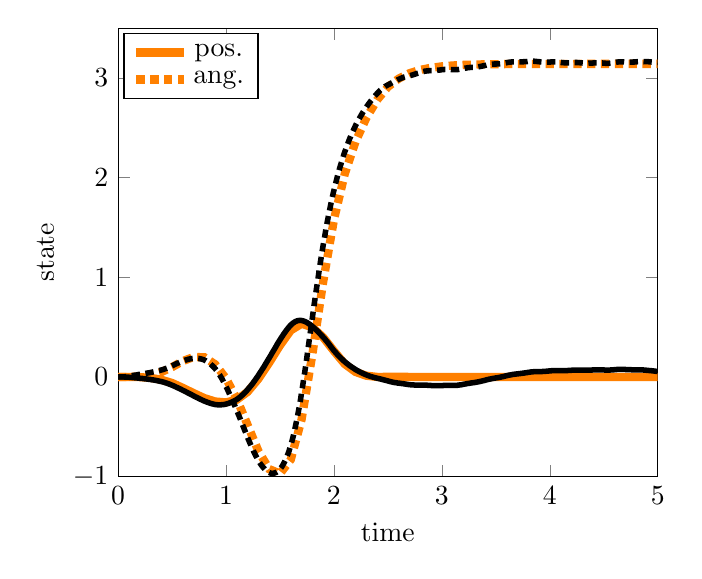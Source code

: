 \begin{tikzpicture}[]
\begin{axis}[legend style = {{at={(0.01,0.99)},anchor=north west}}, ylabel = {state}, xmin = {0.0}, xmax = {5.0}, axis equal image = {false}, ymax = {3.5}, xlabel = {time}, hide axis = {false}, ymin = {-1}]\addplot+ [mark = {}, color=orange, line width=3pt]coordinates {
(0.0, 0.0)
(0.1, 0.0)
(0.2, -0.002)
(0.3, -0.01)
(0.4, -0.028)
(0.5, -0.061)
(0.6, -0.11)
(0.7, -0.163)
(0.8, -0.213)
(0.9, -0.247)
(1.0, -0.256)
(1.1, -0.229)
(1.2, -0.15)
(1.3, -0.02)
(1.4, 0.142)
(1.5, 0.316)
(1.6, 0.467)
(1.7, 0.534)
(1.8, 0.498)
(1.9, 0.398)
(2.0, 0.26)
(2.1, 0.13)
(2.2, 0.05)
(2.3, 0.012)
(2.4, 0.0)
(2.5, 5.767e-5)
(2.6, 5.767e-5)
(2.7, 2.661e-5)
(2.8, -4.444e-6)
(2.9, -4.444e-6)
(3.0, -4.444e-6)
(3.1, -4.444e-6)
(3.2, -4.444e-6)
(3.3, -4.444e-6)
(3.4, -4.444e-6)
(3.5, -4.444e-6)
(3.6, -4.444e-6)
(3.7, -4.444e-6)
(3.8, -4.444e-6)
(3.9, -4.444e-6)
(4.0, -4.444e-6)
(4.1, -4.444e-6)
(4.2, -4.444e-6)
(4.3, -4.444e-6)
(4.4, -4.444e-6)
(4.5, -4.444e-6)
(4.6, -4.444e-6)
(4.7, -4.444e-6)
(4.8, -4.444e-6)
(4.9, -2.222e-6)
(5.0, 0.0)
};
\addplot+ [mark = {}, color=orange, line width=3pt, densely dashed]coordinates {
(0.0, 0.0)
(0.1, 6.776e-21)
(0.2, 0.004)
(0.3, 0.019)
(0.4, 0.048)
(0.5, 0.098)
(0.6, 0.159)
(0.7, 0.2)
(0.8, 0.197)
(0.9, 0.126)
(1.0, -0.015)
(1.1, -0.22)
(1.2, -0.482)
(1.3, -0.744)
(1.4, -0.925)
(1.5, -0.971)
(1.6, -0.831)
(1.7, -0.429)
(1.8, 0.223)
(1.9, 0.951)
(2.0, 1.577)
(2.1, 2.035)
(2.2, 2.36)
(2.3, 2.599)
(2.4, 2.78)
(2.5, 2.911)
(2.6, 2.994)
(2.7, 3.048)
(2.8, 3.082)
(2.9, 3.103)
(3.0, 3.117)
(3.1, 3.126)
(3.2, 3.132)
(3.3, 3.135)
(3.4, 3.138)
(3.5, 3.139)
(3.6, 3.14)
(3.7, 3.141)
(3.8, 3.141)
(3.9, 3.141)
(4.0, 3.141)
(4.1, 3.141)
(4.2, 3.141)
(4.3, 3.142)
(4.4, 3.142)
(4.5, 3.142)
(4.6, 3.142)
(4.7, 3.142)
(4.8, 3.142)
(4.9, 3.142)
(5.0, 3.142)
};
\addplot+ [mark = {}, color=black, line width=2pt]coordinates {
(0.0, 0.0)
(0.01, 4.115e-5)
(0.02, 5.955e-5)
(0.029, -8.78e-6)
(0.039, -0.0)
(0.049, -0.0)
(0.059, -0.001)
(0.069, -0.001)
(0.079, -0.002)
(0.088, -0.002)
(0.098, -0.003)
(0.108, -0.004)
(0.118, -0.005)
(0.128, -0.006)
(0.138, -0.007)
(0.147, -0.008)
(0.157, -0.009)
(0.167, -0.01)
(0.177, -0.011)
(0.187, -0.012)
(0.196, -0.013)
(0.206, -0.014)
(0.216, -0.015)
(0.226, -0.016)
(0.236, -0.017)
(0.246, -0.019)
(0.255, -0.02)
(0.265, -0.021)
(0.275, -0.023)
(0.285, -0.024)
(0.295, -0.025)
(0.305, -0.027)
(0.314, -0.029)
(0.324, -0.03)
(0.334, -0.032)
(0.344, -0.034)
(0.354, -0.036)
(0.363, -0.038)
(0.373, -0.04)
(0.383, -0.043)
(0.393, -0.045)
(0.403, -0.047)
(0.413, -0.05)
(0.422, -0.053)
(0.432, -0.056)
(0.442, -0.06)
(0.452, -0.063)
(0.462, -0.067)
(0.472, -0.071)
(0.481, -0.075)
(0.491, -0.079)
(0.501, -0.084)
(0.511, -0.088)
(0.521, -0.093)
(0.53, -0.098)
(0.54, -0.103)
(0.55, -0.108)
(0.56, -0.113)
(0.57, -0.118)
(0.58, -0.123)
(0.589, -0.128)
(0.599, -0.134)
(0.609, -0.139)
(0.619, -0.144)
(0.629, -0.15)
(0.639, -0.155)
(0.648, -0.161)
(0.658, -0.166)
(0.668, -0.172)
(0.678, -0.177)
(0.688, -0.183)
(0.697, -0.189)
(0.707, -0.194)
(0.717, -0.2)
(0.727, -0.205)
(0.737, -0.21)
(0.747, -0.216)
(0.756, -0.221)
(0.766, -0.226)
(0.776, -0.231)
(0.786, -0.236)
(0.796, -0.241)
(0.806, -0.245)
(0.815, -0.249)
(0.825, -0.254)
(0.835, -0.257)
(0.845, -0.261)
(0.855, -0.265)
(0.864, -0.268)
(0.874, -0.271)
(0.884, -0.273)
(0.894, -0.276)
(0.904, -0.278)
(0.914, -0.279)
(0.923, -0.28)
(0.933, -0.281)
(0.943, -0.281)
(0.953, -0.28)
(0.963, -0.279)
(0.972, -0.278)
(0.982, -0.277)
(0.992, -0.275)
(1.002, -0.272)
(1.012, -0.269)
(1.022, -0.266)
(1.031, -0.262)
(1.041, -0.258)
(1.051, -0.254)
(1.061, -0.249)
(1.071, -0.244)
(1.081, -0.239)
(1.09, -0.233)
(1.1, -0.226)
(1.11, -0.219)
(1.12, -0.211)
(1.13, -0.203)
(1.139, -0.194)
(1.149, -0.185)
(1.159, -0.175)
(1.169, -0.165)
(1.179, -0.154)
(1.189, -0.142)
(1.198, -0.13)
(1.208, -0.118)
(1.218, -0.105)
(1.228, -0.092)
(1.238, -0.079)
(1.248, -0.065)
(1.257, -0.051)
(1.267, -0.036)
(1.277, -0.021)
(1.287, -0.005)
(1.297, 0.01)
(1.306, 0.026)
(1.316, 0.042)
(1.326, 0.059)
(1.336, 0.076)
(1.346, 0.092)
(1.356, 0.11)
(1.365, 0.127)
(1.375, 0.145)
(1.385, 0.163)
(1.395, 0.181)
(1.405, 0.198)
(1.415, 0.216)
(1.424, 0.234)
(1.434, 0.252)
(1.444, 0.27)
(1.454, 0.288)
(1.464, 0.307)
(1.473, 0.325)
(1.483, 0.343)
(1.493, 0.36)
(1.503, 0.377)
(1.513, 0.394)
(1.523, 0.41)
(1.532, 0.426)
(1.542, 0.441)
(1.552, 0.456)
(1.562, 0.471)
(1.572, 0.485)
(1.582, 0.498)
(1.591, 0.51)
(1.601, 0.521)
(1.611, 0.531)
(1.621, 0.54)
(1.631, 0.547)
(1.64, 0.554)
(1.65, 0.559)
(1.66, 0.563)
(1.67, 0.565)
(1.68, 0.567)
(1.69, 0.567)
(1.699, 0.566)
(1.709, 0.564)
(1.719, 0.561)
(1.729, 0.557)
(1.739, 0.552)
(1.749, 0.547)
(1.758, 0.54)
(1.768, 0.533)
(1.778, 0.526)
(1.788, 0.518)
(1.798, 0.509)
(1.807, 0.5)
(1.817, 0.491)
(1.827, 0.481)
(1.837, 0.471)
(1.847, 0.46)
(1.857, 0.45)
(1.866, 0.439)
(1.876, 0.427)
(1.886, 0.416)
(1.896, 0.405)
(1.906, 0.393)
(1.916, 0.381)
(1.925, 0.368)
(1.935, 0.356)
(1.945, 0.342)
(1.955, 0.328)
(1.965, 0.314)
(1.974, 0.3)
(1.984, 0.286)
(1.994, 0.272)
(2.004, 0.259)
(2.014, 0.247)
(2.024, 0.235)
(2.033, 0.223)
(2.043, 0.212)
(2.053, 0.201)
(2.063, 0.19)
(2.073, 0.18)
(2.083, 0.17)
(2.092, 0.16)
(2.102, 0.151)
(2.112, 0.142)
(2.122, 0.133)
(2.132, 0.125)
(2.141, 0.117)
(2.151, 0.109)
(2.161, 0.102)
(2.171, 0.095)
(2.181, 0.088)
(2.191, 0.081)
(2.2, 0.074)
(2.21, 0.068)
(2.22, 0.062)
(2.23, 0.056)
(2.24, 0.05)
(2.25, 0.045)
(2.259, 0.04)
(2.269, 0.035)
(2.279, 0.03)
(2.289, 0.025)
(2.299, 0.021)
(2.308, 0.017)
(2.318, 0.013)
(2.328, 0.009)
(2.338, 0.005)
(2.348, 0.002)
(2.358, -0.001)
(2.367, -0.004)
(2.377, -0.007)
(2.387, -0.01)
(2.397, -0.012)
(2.407, -0.015)
(2.417, -0.017)
(2.426, -0.02)
(2.436, -0.022)
(2.446, -0.025)
(2.456, -0.028)
(2.466, -0.031)
(2.475, -0.033)
(2.485, -0.036)
(2.495, -0.039)
(2.505, -0.042)
(2.515, -0.045)
(2.525, -0.048)
(2.534, -0.05)
(2.544, -0.053)
(2.554, -0.055)
(2.564, -0.057)
(2.574, -0.058)
(2.583, -0.06)
(2.593, -0.062)
(2.603, -0.063)
(2.613, -0.064)
(2.623, -0.066)
(2.633, -0.067)
(2.642, -0.068)
(2.652, -0.07)
(2.662, -0.072)
(2.672, -0.073)
(2.682, -0.075)
(2.692, -0.077)
(2.701, -0.078)
(2.711, -0.079)
(2.721, -0.08)
(2.731, -0.081)
(2.741, -0.081)
(2.75, -0.082)
(2.76, -0.082)
(2.77, -0.083)
(2.78, -0.083)
(2.79, -0.083)
(2.8, -0.083)
(2.809, -0.083)
(2.819, -0.082)
(2.829, -0.083)
(2.839, -0.083)
(2.849, -0.083)
(2.859, -0.083)
(2.868, -0.084)
(2.878, -0.084)
(2.888, -0.085)
(2.898, -0.086)
(2.908, -0.087)
(2.917, -0.087)
(2.927, -0.088)
(2.937, -0.088)
(2.947, -0.088)
(2.957, -0.088)
(2.967, -0.088)
(2.976, -0.088)
(2.986, -0.088)
(2.996, -0.087)
(3.006, -0.087)
(3.016, -0.086)
(3.026, -0.086)
(3.035, -0.086)
(3.045, -0.086)
(3.055, -0.086)
(3.065, -0.086)
(3.075, -0.086)
(3.084, -0.086)
(3.094, -0.086)
(3.104, -0.086)
(3.114, -0.086)
(3.124, -0.085)
(3.134, -0.085)
(3.143, -0.084)
(3.153, -0.083)
(3.163, -0.081)
(3.173, -0.08)
(3.183, -0.078)
(3.193, -0.076)
(3.202, -0.074)
(3.212, -0.072)
(3.222, -0.07)
(3.232, -0.068)
(3.242, -0.066)
(3.251, -0.065)
(3.261, -0.063)
(3.271, -0.061)
(3.281, -0.06)
(3.291, -0.058)
(3.301, -0.057)
(3.31, -0.055)
(3.32, -0.053)
(3.33, -0.051)
(3.34, -0.049)
(3.35, -0.047)
(3.36, -0.044)
(3.369, -0.042)
(3.379, -0.039)
(3.389, -0.037)
(3.399, -0.034)
(3.409, -0.031)
(3.418, -0.028)
(3.428, -0.026)
(3.438, -0.023)
(3.448, -0.021)
(3.458, -0.019)
(3.468, -0.017)
(3.477, -0.015)
(3.487, -0.013)
(3.497, -0.011)
(3.507, -0.009)
(3.517, -0.008)
(3.527, -0.006)
(3.536, -0.004)
(3.546, -0.002)
(3.556, 0.001)
(3.566, 0.003)
(3.576, 0.005)
(3.585, 0.008)
(3.595, 0.011)
(3.605, 0.013)
(3.615, 0.016)
(3.625, 0.018)
(3.635, 0.02)
(3.644, 0.022)
(3.654, 0.024)
(3.664, 0.026)
(3.674, 0.027)
(3.684, 0.028)
(3.694, 0.03)
(3.703, 0.031)
(3.713, 0.032)
(3.723, 0.033)
(3.733, 0.035)
(3.743, 0.036)
(3.752, 0.038)
(3.762, 0.039)
(3.772, 0.041)
(3.782, 0.042)
(3.792, 0.044)
(3.802, 0.046)
(3.811, 0.047)
(3.821, 0.049)
(3.831, 0.05)
(3.841, 0.051)
(3.851, 0.052)
(3.861, 0.052)
(3.87, 0.053)
(3.88, 0.053)
(3.89, 0.053)
(3.9, 0.054)
(3.91, 0.054)
(3.919, 0.054)
(3.929, 0.054)
(3.939, 0.055)
(3.949, 0.055)
(3.959, 0.056)
(3.969, 0.057)
(3.978, 0.057)
(3.988, 0.059)
(3.998, 0.06)
(4.008, 0.061)
(4.018, 0.062)
(4.028, 0.062)
(4.037, 0.063)
(4.047, 0.064)
(4.057, 0.064)
(4.067, 0.064)
(4.077, 0.064)
(4.086, 0.064)
(4.096, 0.064)
(4.106, 0.064)
(4.116, 0.063)
(4.126, 0.063)
(4.136, 0.063)
(4.145, 0.064)
(4.155, 0.064)
(4.165, 0.064)
(4.175, 0.065)
(4.185, 0.065)
(4.194, 0.066)
(4.204, 0.067)
(4.214, 0.067)
(4.224, 0.068)
(4.234, 0.068)
(4.244, 0.069)
(4.253, 0.069)
(4.263, 0.069)
(4.273, 0.069)
(4.283, 0.068)
(4.293, 0.068)
(4.303, 0.068)
(4.312, 0.067)
(4.322, 0.067)
(4.332, 0.067)
(4.342, 0.067)
(4.352, 0.067)
(4.361, 0.068)
(4.371, 0.068)
(4.381, 0.068)
(4.391, 0.069)
(4.401, 0.07)
(4.411, 0.07)
(4.42, 0.07)
(4.43, 0.071)
(4.44, 0.071)
(4.45, 0.071)
(4.46, 0.071)
(4.47, 0.071)
(4.479, 0.07)
(4.489, 0.07)
(4.499, 0.07)
(4.509, 0.069)
(4.519, 0.069)
(4.528, 0.069)
(4.538, 0.069)
(4.548, 0.069)
(4.558, 0.069)
(4.568, 0.07)
(4.578, 0.07)
(4.587, 0.071)
(4.597, 0.072)
(4.607, 0.073)
(4.617, 0.074)
(4.627, 0.075)
(4.637, 0.075)
(4.646, 0.076)
(4.656, 0.076)
(4.666, 0.076)
(4.676, 0.076)
(4.686, 0.075)
(4.695, 0.075)
(4.705, 0.074)
(4.715, 0.073)
(4.725, 0.073)
(4.735, 0.072)
(4.745, 0.072)
(4.754, 0.072)
(4.764, 0.071)
(4.774, 0.071)
(4.784, 0.071)
(4.794, 0.071)
(4.804, 0.071)
(4.813, 0.071)
(4.823, 0.071)
(4.833, 0.071)
(4.843, 0.071)
(4.853, 0.07)
(4.862, 0.07)
(4.872, 0.069)
(4.882, 0.068)
(4.892, 0.067)
(4.902, 0.066)
(4.912, 0.065)
(4.921, 0.064)
(4.931, 0.063)
(4.941, 0.062)
(4.951, 0.061)
(4.961, 0.06)
(4.971, 0.058)
(4.98, 0.057)
(4.99, 0.056)
(5.0, 0.054)
};
\addlegendentry{pos.}
\addplot+ [mark = {}, color=black, line width=2pt, densely dashed]coordinates {
(0.0, 0.0)
(0.01, -0.0)
(0.02, -0.0)
(0.029, -0.0)
(0.039, 0.0)
(0.049, 0.001)
(0.059, 0.001)
(0.069, 0.002)
(0.079, 0.003)
(0.088, 0.005)
(0.098, 0.006)
(0.108, 0.008)
(0.118, 0.01)
(0.128, 0.012)
(0.138, 0.014)
(0.147, 0.016)
(0.157, 0.018)
(0.167, 0.019)
(0.177, 0.021)
(0.187, 0.023)
(0.196, 0.025)
(0.206, 0.026)
(0.216, 0.028)
(0.226, 0.03)
(0.236, 0.032)
(0.246, 0.034)
(0.255, 0.036)
(0.265, 0.037)
(0.275, 0.039)
(0.285, 0.041)
(0.295, 0.043)
(0.305, 0.045)
(0.314, 0.047)
(0.324, 0.05)
(0.334, 0.052)
(0.344, 0.054)
(0.354, 0.056)
(0.363, 0.059)
(0.373, 0.062)
(0.383, 0.064)
(0.393, 0.067)
(0.403, 0.07)
(0.413, 0.073)
(0.422, 0.076)
(0.432, 0.08)
(0.442, 0.084)
(0.452, 0.088)
(0.462, 0.092)
(0.472, 0.097)
(0.481, 0.102)
(0.491, 0.107)
(0.501, 0.112)
(0.511, 0.117)
(0.521, 0.122)
(0.53, 0.127)
(0.54, 0.132)
(0.55, 0.137)
(0.56, 0.141)
(0.57, 0.146)
(0.58, 0.151)
(0.589, 0.155)
(0.599, 0.159)
(0.609, 0.163)
(0.619, 0.167)
(0.629, 0.17)
(0.639, 0.173)
(0.648, 0.176)
(0.658, 0.179)
(0.668, 0.181)
(0.678, 0.183)
(0.688, 0.185)
(0.697, 0.186)
(0.707, 0.187)
(0.717, 0.187)
(0.727, 0.187)
(0.737, 0.186)
(0.747, 0.185)
(0.756, 0.183)
(0.766, 0.181)
(0.776, 0.178)
(0.786, 0.175)
(0.796, 0.171)
(0.806, 0.166)
(0.815, 0.161)
(0.825, 0.154)
(0.835, 0.147)
(0.845, 0.14)
(0.855, 0.131)
(0.864, 0.122)
(0.874, 0.112)
(0.884, 0.101)
(0.894, 0.09)
(0.904, 0.077)
(0.914, 0.064)
(0.923, 0.049)
(0.933, 0.033)
(0.943, 0.017)
(0.953, -0.001)
(0.963, -0.019)
(0.972, -0.038)
(0.982, -0.058)
(0.992, -0.079)
(1.002, -0.1)
(1.012, -0.122)
(1.022, -0.145)
(1.031, -0.168)
(1.041, -0.192)
(1.051, -0.215)
(1.061, -0.239)
(1.071, -0.264)
(1.081, -0.288)
(1.09, -0.313)
(1.1, -0.338)
(1.11, -0.364)
(1.12, -0.39)
(1.13, -0.416)
(1.139, -0.443)
(1.149, -0.469)
(1.159, -0.496)
(1.169, -0.523)
(1.179, -0.55)
(1.189, -0.577)
(1.198, -0.603)
(1.208, -0.629)
(1.218, -0.654)
(1.228, -0.679)
(1.238, -0.703)
(1.248, -0.726)
(1.257, -0.749)
(1.267, -0.771)
(1.277, -0.793)
(1.287, -0.813)
(1.297, -0.832)
(1.306, -0.85)
(1.316, -0.867)
(1.326, -0.883)
(1.336, -0.897)
(1.346, -0.91)
(1.356, -0.922)
(1.365, -0.933)
(1.375, -0.943)
(1.385, -0.951)
(1.395, -0.957)
(1.405, -0.962)
(1.415, -0.966)
(1.424, -0.968)
(1.434, -0.968)
(1.444, -0.966)
(1.454, -0.963)
(1.464, -0.959)
(1.473, -0.953)
(1.483, -0.945)
(1.493, -0.935)
(1.503, -0.923)
(1.513, -0.909)
(1.523, -0.892)
(1.532, -0.874)
(1.542, -0.854)
(1.552, -0.831)
(1.562, -0.807)
(1.572, -0.78)
(1.582, -0.751)
(1.591, -0.719)
(1.601, -0.684)
(1.611, -0.646)
(1.621, -0.604)
(1.631, -0.56)
(1.64, -0.513)
(1.65, -0.463)
(1.66, -0.409)
(1.67, -0.353)
(1.68, -0.294)
(1.69, -0.232)
(1.699, -0.167)
(1.709, -0.099)
(1.719, -0.029)
(1.729, 0.043)
(1.739, 0.116)
(1.749, 0.191)
(1.758, 0.266)
(1.768, 0.343)
(1.778, 0.42)
(1.788, 0.497)
(1.798, 0.574)
(1.807, 0.65)
(1.817, 0.726)
(1.827, 0.801)
(1.837, 0.875)
(1.847, 0.948)
(1.857, 1.02)
(1.866, 1.091)
(1.876, 1.16)
(1.886, 1.227)
(1.896, 1.293)
(1.906, 1.357)
(1.916, 1.418)
(1.925, 1.479)
(1.935, 1.537)
(1.945, 1.593)
(1.955, 1.647)
(1.965, 1.7)
(1.974, 1.75)
(1.984, 1.799)
(1.994, 1.846)
(2.004, 1.891)
(2.014, 1.934)
(2.024, 1.977)
(2.033, 2.017)
(2.043, 2.056)
(2.053, 2.094)
(2.063, 2.13)
(2.073, 2.165)
(2.083, 2.199)
(2.092, 2.232)
(2.102, 2.263)
(2.112, 2.293)
(2.122, 2.323)
(2.132, 2.351)
(2.141, 2.378)
(2.151, 2.404)
(2.161, 2.43)
(2.171, 2.455)
(2.181, 2.478)
(2.191, 2.501)
(2.2, 2.523)
(2.21, 2.544)
(2.22, 2.564)
(2.23, 2.584)
(2.24, 2.603)
(2.25, 2.621)
(2.259, 2.639)
(2.269, 2.657)
(2.279, 2.673)
(2.289, 2.689)
(2.299, 2.705)
(2.308, 2.72)
(2.318, 2.735)
(2.328, 2.75)
(2.338, 2.764)
(2.348, 2.777)
(2.358, 2.791)
(2.367, 2.804)
(2.377, 2.817)
(2.387, 2.829)
(2.397, 2.841)
(2.407, 2.852)
(2.417, 2.863)
(2.426, 2.874)
(2.436, 2.883)
(2.446, 2.892)
(2.456, 2.901)
(2.466, 2.908)
(2.475, 2.916)
(2.485, 2.922)
(2.495, 2.928)
(2.505, 2.934)
(2.515, 2.939)
(2.525, 2.945)
(2.534, 2.95)
(2.544, 2.956)
(2.554, 2.961)
(2.564, 2.967)
(2.574, 2.972)
(2.583, 2.977)
(2.593, 2.983)
(2.603, 2.988)
(2.613, 2.993)
(2.623, 2.998)
(2.633, 3.002)
(2.642, 3.006)
(2.652, 3.01)
(2.662, 3.013)
(2.672, 3.016)
(2.682, 3.018)
(2.692, 3.021)
(2.701, 3.023)
(2.711, 3.026)
(2.721, 3.029)
(2.731, 3.032)
(2.741, 3.036)
(2.75, 3.039)
(2.76, 3.042)
(2.77, 3.046)
(2.78, 3.049)
(2.79, 3.052)
(2.8, 3.056)
(2.809, 3.059)
(2.819, 3.063)
(2.829, 3.065)
(2.839, 3.068)
(2.849, 3.07)
(2.859, 3.071)
(2.868, 3.072)
(2.878, 3.073)
(2.888, 3.074)
(2.898, 3.074)
(2.908, 3.074)
(2.917, 3.074)
(2.927, 3.075)
(2.937, 3.076)
(2.947, 3.077)
(2.957, 3.078)
(2.967, 3.079)
(2.976, 3.08)
(2.986, 3.081)
(2.996, 3.083)
(3.006, 3.084)
(3.016, 3.085)
(3.026, 3.086)
(3.035, 3.086)
(3.045, 3.086)
(3.055, 3.086)
(3.065, 3.086)
(3.075, 3.086)
(3.084, 3.085)
(3.094, 3.085)
(3.104, 3.084)
(3.114, 3.084)
(3.124, 3.084)
(3.134, 3.084)
(3.143, 3.085)
(3.153, 3.086)
(3.163, 3.088)
(3.173, 3.089)
(3.183, 3.091)
(3.193, 3.094)
(3.202, 3.096)
(3.212, 3.098)
(3.222, 3.1)
(3.232, 3.102)
(3.242, 3.104)
(3.251, 3.105)
(3.261, 3.106)
(3.271, 3.107)
(3.281, 3.108)
(3.291, 3.108)
(3.301, 3.109)
(3.31, 3.109)
(3.32, 3.11)
(3.33, 3.111)
(3.34, 3.113)
(3.35, 3.115)
(3.36, 3.117)
(3.369, 3.119)
(3.379, 3.121)
(3.389, 3.124)
(3.399, 3.126)
(3.409, 3.129)
(3.418, 3.132)
(3.428, 3.134)
(3.438, 3.136)
(3.448, 3.137)
(3.458, 3.138)
(3.468, 3.139)
(3.477, 3.14)
(3.487, 3.141)
(3.497, 3.141)
(3.507, 3.141)
(3.517, 3.142)
(3.527, 3.142)
(3.536, 3.143)
(3.546, 3.144)
(3.556, 3.146)
(3.566, 3.147)
(3.576, 3.149)
(3.585, 3.151)
(3.595, 3.153)
(3.605, 3.155)
(3.615, 3.157)
(3.625, 3.159)
(3.635, 3.16)
(3.644, 3.161)
(3.654, 3.162)
(3.664, 3.163)
(3.674, 3.163)
(3.684, 3.163)
(3.694, 3.163)
(3.703, 3.162)
(3.713, 3.162)
(3.723, 3.162)
(3.733, 3.162)
(3.743, 3.162)
(3.752, 3.163)
(3.762, 3.164)
(3.772, 3.164)
(3.782, 3.165)
(3.792, 3.166)
(3.802, 3.168)
(3.811, 3.169)
(3.821, 3.169)
(3.831, 3.169)
(3.841, 3.169)
(3.851, 3.169)
(3.861, 3.168)
(3.87, 3.167)
(3.88, 3.166)
(3.89, 3.165)
(3.9, 3.164)
(3.91, 3.162)
(3.919, 3.161)
(3.929, 3.16)
(3.939, 3.159)
(3.949, 3.159)
(3.959, 3.159)
(3.969, 3.159)
(3.978, 3.159)
(3.988, 3.16)
(3.998, 3.16)
(4.008, 3.161)
(4.018, 3.162)
(4.028, 3.162)
(4.037, 3.162)
(4.047, 3.162)
(4.057, 3.162)
(4.067, 3.161)
(4.077, 3.16)
(4.086, 3.159)
(4.096, 3.158)
(4.106, 3.156)
(4.116, 3.155)
(4.126, 3.154)
(4.136, 3.153)
(4.145, 3.153)
(4.155, 3.153)
(4.165, 3.153)
(4.175, 3.153)
(4.185, 3.153)
(4.194, 3.154)
(4.204, 3.155)
(4.214, 3.156)
(4.224, 3.156)
(4.234, 3.156)
(4.244, 3.156)
(4.253, 3.156)
(4.263, 3.155)
(4.273, 3.154)
(4.283, 3.153)
(4.293, 3.152)
(4.303, 3.151)
(4.312, 3.15)
(4.322, 3.149)
(4.332, 3.149)
(4.342, 3.148)
(4.352, 3.148)
(4.361, 3.149)
(4.371, 3.149)
(4.381, 3.15)
(4.391, 3.15)
(4.401, 3.151)
(4.411, 3.152)
(4.42, 3.153)
(4.43, 3.153)
(4.44, 3.153)
(4.45, 3.153)
(4.46, 3.152)
(4.47, 3.152)
(4.479, 3.151)
(4.489, 3.151)
(4.499, 3.15)
(4.509, 3.149)
(4.519, 3.148)
(4.528, 3.148)
(4.538, 3.148)
(4.548, 3.148)
(4.558, 3.149)
(4.568, 3.15)
(4.578, 3.151)
(4.587, 3.153)
(4.597, 3.155)
(4.607, 3.157)
(4.617, 3.159)
(4.627, 3.16)
(4.637, 3.162)
(4.646, 3.163)
(4.656, 3.163)
(4.666, 3.163)
(4.676, 3.163)
(4.686, 3.163)
(4.695, 3.162)
(4.705, 3.161)
(4.715, 3.161)
(4.725, 3.16)
(4.735, 3.16)
(4.745, 3.16)
(4.754, 3.16)
(4.764, 3.16)
(4.774, 3.161)
(4.784, 3.161)
(4.794, 3.162)
(4.804, 3.163)
(4.813, 3.164)
(4.823, 3.165)
(4.833, 3.165)
(4.843, 3.166)
(4.853, 3.166)
(4.862, 3.166)
(4.872, 3.165)
(4.882, 3.165)
(4.892, 3.165)
(4.902, 3.164)
(4.912, 3.164)
(4.921, 3.163)
(4.931, 3.162)
(4.941, 3.161)
(4.951, 3.16)
(4.961, 3.159)
(4.971, 3.158)
(4.98, 3.157)
(4.99, 3.156)
(5.0, 3.155)
};
\addlegendentry{ang.}
\end{axis}

\end{tikzpicture}
